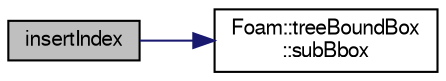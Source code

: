 digraph "insertIndex"
{
  bgcolor="transparent";
  edge [fontname="FreeSans",fontsize="10",labelfontname="FreeSans",labelfontsize="10"];
  node [fontname="FreeSans",fontsize="10",shape=record];
  rankdir="LR";
  Node1 [label="insertIndex",height=0.2,width=0.4,color="black", fillcolor="grey75", style="filled" fontcolor="black"];
  Node1 -> Node2 [color="midnightblue",fontsize="10",style="solid",fontname="FreeSans"];
  Node2 [label="Foam::treeBoundBox\l::subBbox",height=0.2,width=0.4,color="black",URL="$a02595.html#a8114c20428d912e045ae278f0b8b6d21",tooltip="Sub box given by octant number. Midpoint calculated. "];
}
